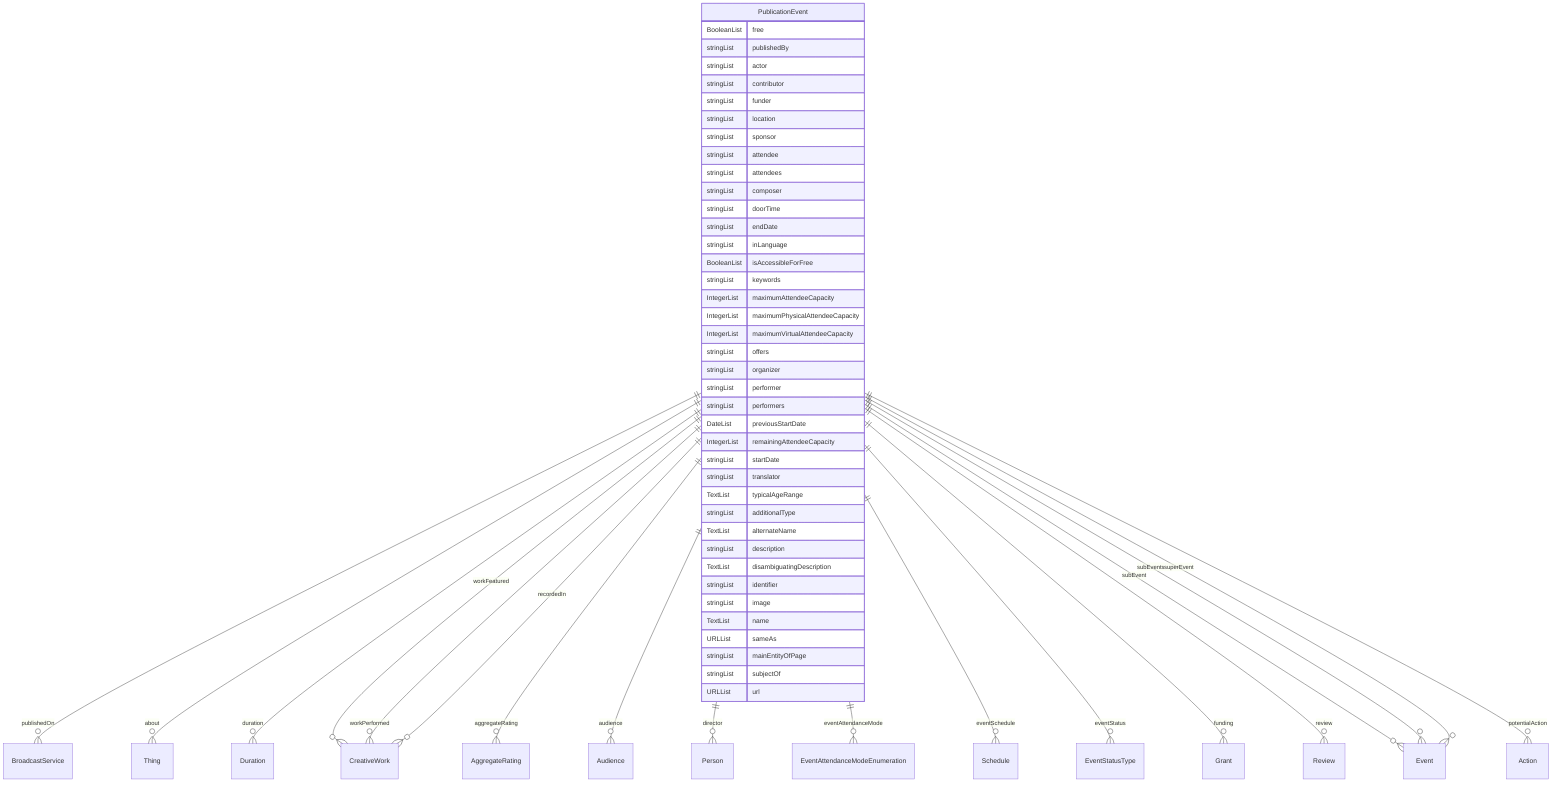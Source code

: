 erDiagram
PublicationEvent {
    BooleanList free  
    stringList publishedBy  
    stringList actor  
    stringList contributor  
    stringList funder  
    stringList location  
    stringList sponsor  
    stringList attendee  
    stringList attendees  
    stringList composer  
    stringList doorTime  
    stringList endDate  
    stringList inLanguage  
    BooleanList isAccessibleForFree  
    stringList keywords  
    IntegerList maximumAttendeeCapacity  
    IntegerList maximumPhysicalAttendeeCapacity  
    IntegerList maximumVirtualAttendeeCapacity  
    stringList offers  
    stringList organizer  
    stringList performer  
    stringList performers  
    DateList previousStartDate  
    IntegerList remainingAttendeeCapacity  
    stringList startDate  
    stringList translator  
    TextList typicalAgeRange  
    stringList additionalType  
    TextList alternateName  
    stringList description  
    TextList disambiguatingDescription  
    stringList identifier  
    stringList image  
    TextList name  
    URLList sameAs  
    stringList mainEntityOfPage  
    stringList subjectOf  
    URLList url  
}

PublicationEvent ||--}o BroadcastService : "publishedOn"
PublicationEvent ||--}o Thing : "about"
PublicationEvent ||--}o Duration : "duration"
PublicationEvent ||--}o CreativeWork : "workFeatured"
PublicationEvent ||--}o CreativeWork : "workPerformed"
PublicationEvent ||--}o AggregateRating : "aggregateRating"
PublicationEvent ||--}o Audience : "audience"
PublicationEvent ||--}o Person : "director"
PublicationEvent ||--}o EventAttendanceModeEnumeration : "eventAttendanceMode"
PublicationEvent ||--}o Schedule : "eventSchedule"
PublicationEvent ||--}o EventStatusType : "eventStatus"
PublicationEvent ||--}o Grant : "funding"
PublicationEvent ||--}o CreativeWork : "recordedIn"
PublicationEvent ||--}o Review : "review"
PublicationEvent ||--}o Event : "subEvent"
PublicationEvent ||--}o Event : "subEvents"
PublicationEvent ||--}o Event : "superEvent"
PublicationEvent ||--}o Action : "potentialAction"